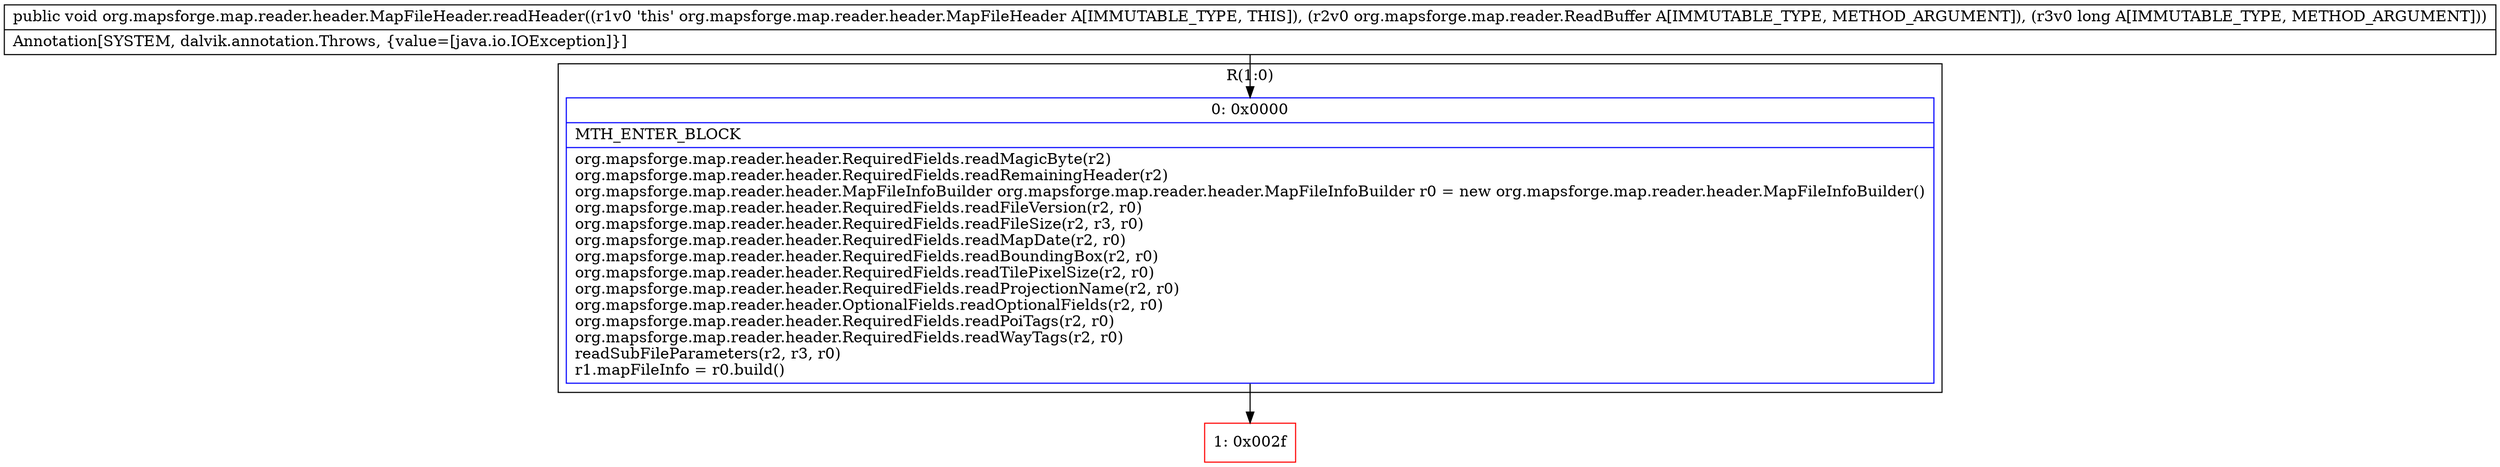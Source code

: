 digraph "CFG fororg.mapsforge.map.reader.header.MapFileHeader.readHeader(Lorg\/mapsforge\/map\/reader\/ReadBuffer;J)V" {
subgraph cluster_Region_774515016 {
label = "R(1:0)";
node [shape=record,color=blue];
Node_0 [shape=record,label="{0\:\ 0x0000|MTH_ENTER_BLOCK\l|org.mapsforge.map.reader.header.RequiredFields.readMagicByte(r2)\lorg.mapsforge.map.reader.header.RequiredFields.readRemainingHeader(r2)\lorg.mapsforge.map.reader.header.MapFileInfoBuilder org.mapsforge.map.reader.header.MapFileInfoBuilder r0 = new org.mapsforge.map.reader.header.MapFileInfoBuilder()\lorg.mapsforge.map.reader.header.RequiredFields.readFileVersion(r2, r0)\lorg.mapsforge.map.reader.header.RequiredFields.readFileSize(r2, r3, r0)\lorg.mapsforge.map.reader.header.RequiredFields.readMapDate(r2, r0)\lorg.mapsforge.map.reader.header.RequiredFields.readBoundingBox(r2, r0)\lorg.mapsforge.map.reader.header.RequiredFields.readTilePixelSize(r2, r0)\lorg.mapsforge.map.reader.header.RequiredFields.readProjectionName(r2, r0)\lorg.mapsforge.map.reader.header.OptionalFields.readOptionalFields(r2, r0)\lorg.mapsforge.map.reader.header.RequiredFields.readPoiTags(r2, r0)\lorg.mapsforge.map.reader.header.RequiredFields.readWayTags(r2, r0)\lreadSubFileParameters(r2, r3, r0)\lr1.mapFileInfo = r0.build()\l}"];
}
Node_1 [shape=record,color=red,label="{1\:\ 0x002f}"];
MethodNode[shape=record,label="{public void org.mapsforge.map.reader.header.MapFileHeader.readHeader((r1v0 'this' org.mapsforge.map.reader.header.MapFileHeader A[IMMUTABLE_TYPE, THIS]), (r2v0 org.mapsforge.map.reader.ReadBuffer A[IMMUTABLE_TYPE, METHOD_ARGUMENT]), (r3v0 long A[IMMUTABLE_TYPE, METHOD_ARGUMENT]))  | Annotation[SYSTEM, dalvik.annotation.Throws, \{value=[java.io.IOException]\}]\l}"];
MethodNode -> Node_0;
Node_0 -> Node_1;
}

